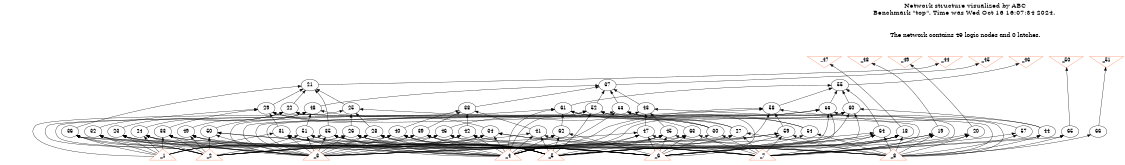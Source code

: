 # Network structure generated by ABC

digraph network {
size = "7.5,10";
center = true;
edge [dir = back];

{
  node [shape = plaintext];
  edge [style = invis];
  LevelTitle1 [label=""];
  LevelTitle2 [label=""];
  Level4 [label = ""];
  Level3 [label = ""];
  Level2 [label = ""];
  Level1 [label = ""];
  Level0 [label = ""];
  LevelTitle1 ->  LevelTitle2 ->  Level4 ->  Level3 ->  Level2 ->  Level1 ->  Level0;
}

{
  rank = same;
  LevelTitle1;
  title1 [shape=plaintext,
          fontsize=20,
          fontname = "Times-Roman",
          label="Network structure visualized by ABC\nBenchmark \"top\". Time was Wed Oct 16 16:07:34 2024. "
         ];
}

{
  rank = same;
  LevelTitle2;
  title2 [shape=plaintext,
          fontsize=18,
          fontname = "Times-Roman",
          label="The network contains 49 logic nodes and 0 latches.\n"
         ];
}

{
  rank = same;
  Level4;
  Node9 [label = "_47", shape = invtriangle, color = coral, fillcolor = coral];
  Node10 [label = "_48", shape = invtriangle, color = coral, fillcolor = coral];
  Node11 [label = "_49", shape = invtriangle, color = coral, fillcolor = coral];
  Node12 [label = "_44", shape = invtriangle, color = coral, fillcolor = coral];
  Node13 [label = "_45", shape = invtriangle, color = coral, fillcolor = coral];
  Node14 [label = "_46", shape = invtriangle, color = coral, fillcolor = coral];
  Node15 [label = "_50", shape = invtriangle, color = coral, fillcolor = coral];
  Node16 [label = "_51", shape = invtriangle, color = coral, fillcolor = coral];
}

{
  rank = same;
  Level3;
  Node21 [label = "21\n", shape = ellipse];
  Node37 [label = "37\n", shape = ellipse];
  Node55 [label = "55\n", shape = ellipse];
}

{
  rank = same;
  Level2;
  Node22 [label = "22\n", shape = ellipse];
  Node25 [label = "25\n", shape = ellipse];
  Node29 [label = "29\n", shape = ellipse];
  Node38 [label = "38\n", shape = ellipse];
  Node43 [label = "43\n", shape = ellipse];
  Node48 [label = "48\n", shape = ellipse];
  Node52 [label = "52\n", shape = ellipse];
  Node53 [label = "53\n", shape = ellipse];
  Node56 [label = "56\n", shape = ellipse];
  Node58 [label = "58\n", shape = ellipse];
  Node60 [label = "60\n", shape = ellipse];
  Node61 [label = "61\n", shape = ellipse];
}

{
  rank = same;
  Level1;
  Node18 [label = "18\n", shape = ellipse];
  Node19 [label = "19\n", shape = ellipse];
  Node20 [label = "20\n", shape = ellipse];
  Node23 [label = "23\n", shape = ellipse];
  Node24 [label = "24\n", shape = ellipse];
  Node26 [label = "26\n", shape = ellipse];
  Node27 [label = "27\n", shape = ellipse];
  Node28 [label = "28\n", shape = ellipse];
  Node30 [label = "30\n", shape = ellipse];
  Node31 [label = "31\n", shape = ellipse];
  Node32 [label = "32\n", shape = ellipse];
  Node33 [label = "33\n", shape = ellipse];
  Node34 [label = "34\n", shape = ellipse];
  Node35 [label = "35\n", shape = ellipse];
  Node36 [label = "36\n", shape = ellipse];
  Node39 [label = "39\n", shape = ellipse];
  Node40 [label = "40\n", shape = ellipse];
  Node41 [label = "41\n", shape = ellipse];
  Node42 [label = "42\n", shape = ellipse];
  Node44 [label = "44\n", shape = ellipse];
  Node45 [label = "45\n", shape = ellipse];
  Node46 [label = "46\n", shape = ellipse];
  Node47 [label = "47\n", shape = ellipse];
  Node49 [label = "49\n", shape = ellipse];
  Node50 [label = "50\n", shape = ellipse];
  Node51 [label = "51\n", shape = ellipse];
  Node54 [label = "54\n", shape = ellipse];
  Node57 [label = "57\n", shape = ellipse];
  Node59 [label = "59\n", shape = ellipse];
  Node62 [label = "62\n", shape = ellipse];
  Node63 [label = "63\n", shape = ellipse];
  Node64 [label = "64\n", shape = ellipse];
  Node65 [label = "65\n", shape = ellipse];
  Node66 [label = "66\n", shape = ellipse];
}

{
  rank = same;
  Level0;
  Node1 [label = "_8", shape = triangle, color = coral, fillcolor = coral];
  Node2 [label = "_7", shape = triangle, color = coral, fillcolor = coral];
  Node3 [label = "_6", shape = triangle, color = coral, fillcolor = coral];
  Node4 [label = "_5", shape = triangle, color = coral, fillcolor = coral];
  Node5 [label = "_4", shape = triangle, color = coral, fillcolor = coral];
  Node6 [label = "_3", shape = triangle, color = coral, fillcolor = coral];
  Node7 [label = "_2", shape = triangle, color = coral, fillcolor = coral];
  Node8 [label = "_1", shape = triangle, color = coral, fillcolor = coral];
}

title1 -> title2 [style = invis];
title2 -> Node9 [style = invis];
title2 -> Node10 [style = invis];
title2 -> Node11 [style = invis];
title2 -> Node12 [style = invis];
title2 -> Node13 [style = invis];
title2 -> Node14 [style = invis];
title2 -> Node15 [style = invis];
title2 -> Node16 [style = invis];
Node9 -> Node10 [style = invis];
Node10 -> Node11 [style = invis];
Node11 -> Node12 [style = invis];
Node12 -> Node13 [style = invis];
Node13 -> Node14 [style = invis];
Node14 -> Node15 [style = invis];
Node15 -> Node16 [style = invis];
Node9 -> Node18 [style = solid];
Node10 -> Node19 [style = solid];
Node11 -> Node20 [style = solid];
Node12 -> Node21 [style = solid];
Node13 -> Node37 [style = solid];
Node14 -> Node55 [style = solid];
Node15 -> Node65 [style = solid];
Node16 -> Node66 [style = solid];
Node18 -> Node1 [style = solid];
Node18 -> Node2 [style = solid];
Node18 -> Node3 [style = solid];
Node18 -> Node4 [style = solid];
Node18 -> Node5 [style = solid];
Node19 -> Node1 [style = solid];
Node19 -> Node2 [style = solid];
Node19 -> Node3 [style = solid];
Node19 -> Node4 [style = solid];
Node20 -> Node1 [style = solid];
Node20 -> Node2 [style = solid];
Node20 -> Node3 [style = solid];
Node21 -> Node22 [style = solid];
Node21 -> Node25 [style = solid];
Node21 -> Node29 [style = solid];
Node21 -> Node35 [style = solid];
Node21 -> Node36 [style = solid];
Node22 -> Node23 [style = solid];
Node22 -> Node24 [style = solid];
Node22 -> Node1 [style = solid];
Node22 -> Node2 [style = solid];
Node23 -> Node3 [style = solid];
Node23 -> Node4 [style = solid];
Node23 -> Node6 [style = solid];
Node23 -> Node7 [style = solid];
Node23 -> Node8 [style = solid];
Node24 -> Node3 [style = solid];
Node24 -> Node4 [style = solid];
Node24 -> Node6 [style = solid];
Node24 -> Node7 [style = solid];
Node24 -> Node8 [style = solid];
Node25 -> Node26 [style = solid];
Node25 -> Node27 [style = solid];
Node25 -> Node28 [style = solid];
Node25 -> Node8 [style = solid];
Node26 -> Node2 [style = solid];
Node26 -> Node4 [style = solid];
Node26 -> Node5 [style = solid];
Node26 -> Node6 [style = solid];
Node26 -> Node8 [style = solid];
Node27 -> Node1 [style = solid];
Node27 -> Node2 [style = solid];
Node27 -> Node5 [style = solid];
Node27 -> Node6 [style = solid];
Node28 -> Node1 [style = solid];
Node28 -> Node4 [style = solid];
Node28 -> Node5 [style = solid];
Node28 -> Node6 [style = solid];
Node28 -> Node8 [style = solid];
Node29 -> Node30 [style = solid];
Node29 -> Node31 [style = solid];
Node29 -> Node32 [style = solid];
Node29 -> Node33 [style = solid];
Node29 -> Node34 [style = solid];
Node30 -> Node2 [style = solid];
Node30 -> Node3 [style = solid];
Node31 -> Node3 [style = solid];
Node31 -> Node4 [style = solid];
Node31 -> Node5 [style = solid];
Node31 -> Node6 [style = solid];
Node31 -> Node8 [style = solid];
Node32 -> Node1 [style = solid];
Node32 -> Node6 [style = solid];
Node32 -> Node7 [style = solid];
Node32 -> Node8 [style = solid];
Node33 -> Node2 [style = solid];
Node33 -> Node3 [style = solid];
Node33 -> Node6 [style = solid];
Node33 -> Node7 [style = solid];
Node33 -> Node8 [style = solid];
Node34 -> Node1 [style = solid];
Node34 -> Node2 [style = solid];
Node34 -> Node5 [style = solid];
Node34 -> Node6 [style = solid];
Node34 -> Node8 [style = solid];
Node35 -> Node3 [style = solid];
Node35 -> Node4 [style = solid];
Node35 -> Node5 [style = solid];
Node35 -> Node6 [style = solid];
Node35 -> Node8 [style = solid];
Node36 -> Node4 [style = solid];
Node36 -> Node5 [style = solid];
Node36 -> Node6 [style = solid];
Node36 -> Node7 [style = solid];
Node36 -> Node8 [style = solid];
Node37 -> Node38 [style = solid];
Node37 -> Node43 [style = solid];
Node37 -> Node48 [style = solid];
Node37 -> Node52 [style = solid];
Node37 -> Node53 [style = solid];
Node38 -> Node39 [style = solid];
Node38 -> Node40 [style = solid];
Node38 -> Node41 [style = solid];
Node38 -> Node42 [style = solid];
Node39 -> Node2 [style = solid];
Node39 -> Node4 [style = solid];
Node39 -> Node5 [style = solid];
Node39 -> Node6 [style = solid];
Node39 -> Node7 [style = solid];
Node40 -> Node3 [style = solid];
Node40 -> Node4 [style = solid];
Node40 -> Node5 [style = solid];
Node40 -> Node6 [style = solid];
Node40 -> Node7 [style = solid];
Node41 -> Node2 [style = solid];
Node41 -> Node4 [style = solid];
Node41 -> Node5 [style = solid];
Node41 -> Node7 [style = solid];
Node42 -> Node2 [style = solid];
Node42 -> Node3 [style = solid];
Node42 -> Node5 [style = solid];
Node42 -> Node6 [style = solid];
Node42 -> Node7 [style = solid];
Node43 -> Node44 [style = solid];
Node43 -> Node45 [style = solid];
Node43 -> Node46 [style = solid];
Node43 -> Node47 [style = solid];
Node44 -> Node1 [style = solid];
Node44 -> Node2 [style = solid];
Node45 -> Node1 [style = solid];
Node45 -> Node3 [style = solid];
Node45 -> Node4 [style = solid];
Node45 -> Node5 [style = solid];
Node45 -> Node7 [style = solid];
Node46 -> Node3 [style = solid];
Node46 -> Node4 [style = solid];
Node46 -> Node6 [style = solid];
Node46 -> Node7 [style = solid];
Node47 -> Node2 [style = solid];
Node47 -> Node3 [style = solid];
Node47 -> Node4 [style = solid];
Node47 -> Node5 [style = solid];
Node47 -> Node7 [style = solid];
Node48 -> Node30 [style = solid];
Node48 -> Node49 [style = solid];
Node48 -> Node50 [style = solid];
Node48 -> Node51 [style = solid];
Node49 -> Node4 [style = solid];
Node49 -> Node5 [style = solid];
Node49 -> Node6 [style = solid];
Node49 -> Node7 [style = solid];
Node50 -> Node3 [style = solid];
Node50 -> Node5 [style = solid];
Node50 -> Node6 [style = solid];
Node50 -> Node7 [style = solid];
Node51 -> Node1 [style = solid];
Node51 -> Node5 [style = solid];
Node51 -> Node6 [style = solid];
Node51 -> Node7 [style = solid];
Node52 -> Node30 [style = solid];
Node52 -> Node1 [style = solid];
Node52 -> Node4 [style = solid];
Node52 -> Node5 [style = solid];
Node52 -> Node7 [style = solid];
Node53 -> Node54 [style = solid];
Node53 -> Node27 [style = solid];
Node53 -> Node3 [style = solid];
Node53 -> Node5 [style = solid];
Node53 -> Node7 [style = solid];
Node54 -> Node1 [style = solid];
Node54 -> Node4 [style = solid];
Node55 -> Node56 [style = solid];
Node55 -> Node58 [style = solid];
Node55 -> Node60 [style = solid];
Node55 -> Node61 [style = solid];
Node55 -> Node64 [style = solid];
Node56 -> Node57 [style = solid];
Node56 -> Node3 [style = solid];
Node56 -> Node4 [style = solid];
Node56 -> Node5 [style = solid];
Node56 -> Node6 [style = solid];
Node57 -> Node1 [style = solid];
Node57 -> Node2 [style = solid];
Node58 -> Node59 [style = solid];
Node58 -> Node2 [style = solid];
Node58 -> Node4 [style = solid];
Node58 -> Node5 [style = solid];
Node58 -> Node6 [style = solid];
Node59 -> Node1 [style = solid];
Node59 -> Node2 [style = solid];
Node59 -> Node3 [style = solid];
Node59 -> Node5 [style = solid];
Node59 -> Node6 [style = solid];
Node60 -> Node44 [style = solid];
Node60 -> Node3 [style = solid];
Node60 -> Node4 [style = solid];
Node60 -> Node5 [style = solid];
Node60 -> Node6 [style = solid];
Node61 -> Node54 [style = solid];
Node61 -> Node62 [style = solid];
Node61 -> Node63 [style = solid];
Node61 -> Node5 [style = solid];
Node61 -> Node6 [style = solid];
Node62 -> Node3 [style = solid];
Node62 -> Node4 [style = solid];
Node62 -> Node5 [style = solid];
Node62 -> Node6 [style = solid];
Node63 -> Node2 [style = solid];
Node63 -> Node3 [style = solid];
Node63 -> Node4 [style = solid];
Node63 -> Node6 [style = solid];
Node64 -> Node1 [style = solid];
Node64 -> Node2 [style = solid];
Node64 -> Node3 [style = solid];
Node64 -> Node4 [style = solid];
Node64 -> Node6 [style = solid];
Node65 -> Node1 [style = solid];
Node65 -> Node2 [style = solid];
Node66 -> Node1 [style = solid];
}

